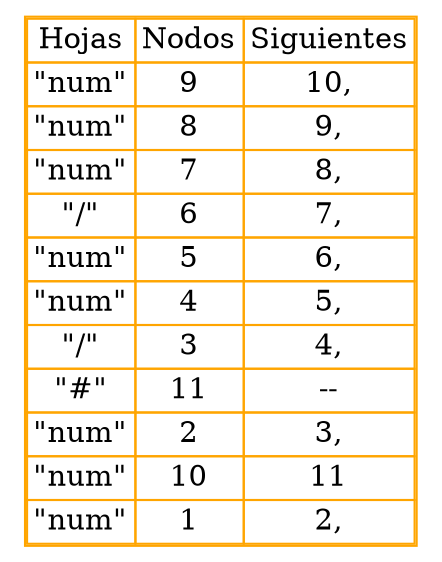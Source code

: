 digraph G{
tbl [
shape=plaintext
label=<
<table color='orange' cellspacing='0'>
<tr><td>Hojas</td><td>Nodos</td><td>Siguientes</td></tr>
<tr><td>"num"</td><td>9</td><td>10,</td></tr>
<tr><td>"num"</td><td>8</td><td>9,</td></tr>
<tr><td>"num"</td><td>7</td><td>8,</td></tr>
<tr><td>"/"</td><td>6</td><td>7,</td></tr>
<tr><td>"num"</td><td>5</td><td>6,</td></tr>
<tr><td>"num"</td><td>4</td><td>5,</td></tr>
<tr><td>"/"</td><td>3</td><td>4,</td></tr>
<tr><td>"#"</td><td>11</td><td>--</td></tr>
<tr><td>"num"</td><td>2</td><td>3,</td></tr>
<tr><td>"num"</td><td>10</td><td>11</td></tr>
<tr><td>"num"</td><td>1</td><td>2,</td></tr>
</table>
>];
}
